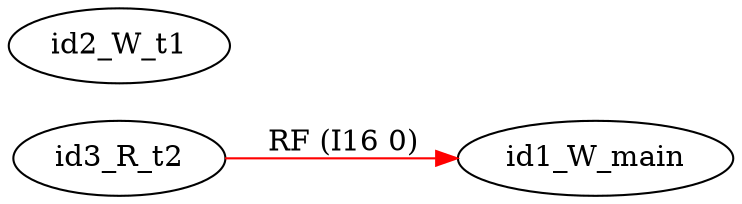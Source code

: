 digraph memory_model {
rankdir=LR;
splines=true; esep=0.5;
id3_R_t2 -> id1_W_main [label = "RF (I16 0)", color="red"];
id1_W_main [pos="2.5,2!"]
id2_W_t1 [pos="0,0!"]
id3_R_t2 [pos="5,0!"]
}